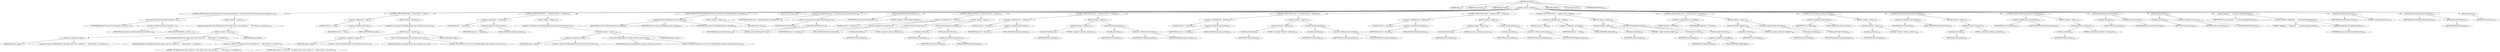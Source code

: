 digraph "doOneJar" {  
"325" [label = <(METHOD,doOneJar)<SUB>250</SUB>> ]
"31" [label = <(PARAM,this)<SUB>250</SUB>> ]
"326" [label = <(PARAM,File jarSource)<SUB>250</SUB>> ]
"327" [label = <(PARAM,File jarTarget)<SUB>250</SUB>> ]
"328" [label = <(BLOCK,&lt;empty&gt;,&lt;empty&gt;)<SUB>251</SUB>> ]
"329" [label = <(CONTROL_STRUCTURE,if (JavaEnvUtils.isJavaVersion(JavaEnvUtils.JAVA_1_1)),if (JavaEnvUtils.isJavaVersion(JavaEnvUtils.JAVA_1_1)))<SUB>252</SUB>> ]
"330" [label = <(isJavaVersion,isJavaVersion(JavaEnvUtils.JAVA_1_1))<SUB>252</SUB>> ]
"331" [label = <(IDENTIFIER,JavaEnvUtils,isJavaVersion(JavaEnvUtils.JAVA_1_1))<SUB>252</SUB>> ]
"332" [label = <(&lt;operator&gt;.fieldAccess,JavaEnvUtils.JAVA_1_1)<SUB>252</SUB>> ]
"333" [label = <(IDENTIFIER,JavaEnvUtils,isJavaVersion(JavaEnvUtils.JAVA_1_1))<SUB>252</SUB>> ]
"334" [label = <(FIELD_IDENTIFIER,JAVA_1_1,JAVA_1_1)<SUB>252</SUB>> ]
"335" [label = <(BLOCK,&lt;empty&gt;,&lt;empty&gt;)<SUB>252</SUB>> ]
"336" [label = <(&lt;operator&gt;.throw,throw new BuildException(&quot;The signjar task is only available on &quot; + &quot;JDK versions 1.2 or greater&quot;);)<SUB>253</SUB>> ]
"337" [label = <(BLOCK,&lt;empty&gt;,&lt;empty&gt;)<SUB>253</SUB>> ]
"338" [label = <(&lt;operator&gt;.assignment,&lt;empty&gt;)> ]
"339" [label = <(IDENTIFIER,$obj3,&lt;empty&gt;)> ]
"340" [label = <(&lt;operator&gt;.alloc,new BuildException(&quot;The signjar task is only available on &quot; + &quot;JDK versions 1.2 or greater&quot;))<SUB>253</SUB>> ]
"341" [label = <(&lt;init&gt;,new BuildException(&quot;The signjar task is only available on &quot; + &quot;JDK versions 1.2 or greater&quot;))<SUB>253</SUB>> ]
"342" [label = <(IDENTIFIER,$obj3,new BuildException(&quot;The signjar task is only available on &quot; + &quot;JDK versions 1.2 or greater&quot;))> ]
"343" [label = <(&lt;operator&gt;.addition,&quot;The signjar task is only available on &quot; + &quot;JDK versions 1.2 or greater&quot;)<SUB>253</SUB>> ]
"344" [label = <(LITERAL,&quot;The signjar task is only available on &quot;,&quot;The signjar task is only available on &quot; + &quot;JDK versions 1.2 or greater&quot;)<SUB>253</SUB>> ]
"345" [label = <(LITERAL,&quot;JDK versions 1.2 or greater&quot;,&quot;The signjar task is only available on &quot; + &quot;JDK versions 1.2 or greater&quot;)<SUB>254</SUB>> ]
"346" [label = <(IDENTIFIER,$obj3,&lt;empty&gt;)> ]
"347" [label = <(CONTROL_STRUCTURE,if (null == alias),if (null == alias))<SUB>257</SUB>> ]
"348" [label = <(&lt;operator&gt;.equals,null == alias)<SUB>257</SUB>> ]
"349" [label = <(LITERAL,null,null == alias)<SUB>257</SUB>> ]
"350" [label = <(&lt;operator&gt;.fieldAccess,this.alias)<SUB>257</SUB>> ]
"351" [label = <(IDENTIFIER,this,null == alias)<SUB>257</SUB>> ]
"352" [label = <(FIELD_IDENTIFIER,alias,alias)<SUB>257</SUB>> ]
"353" [label = <(BLOCK,&lt;empty&gt;,&lt;empty&gt;)<SUB>257</SUB>> ]
"354" [label = <(&lt;operator&gt;.throw,throw new BuildException(&quot;alias attribute must be set&quot;);)<SUB>258</SUB>> ]
"355" [label = <(BLOCK,&lt;empty&gt;,&lt;empty&gt;)<SUB>258</SUB>> ]
"356" [label = <(&lt;operator&gt;.assignment,&lt;empty&gt;)> ]
"357" [label = <(IDENTIFIER,$obj4,&lt;empty&gt;)> ]
"358" [label = <(&lt;operator&gt;.alloc,new BuildException(&quot;alias attribute must be set&quot;))<SUB>258</SUB>> ]
"359" [label = <(&lt;init&gt;,new BuildException(&quot;alias attribute must be set&quot;))<SUB>258</SUB>> ]
"360" [label = <(IDENTIFIER,$obj4,new BuildException(&quot;alias attribute must be set&quot;))> ]
"361" [label = <(LITERAL,&quot;alias attribute must be set&quot;,new BuildException(&quot;alias attribute must be set&quot;))<SUB>258</SUB>> ]
"362" [label = <(IDENTIFIER,$obj4,&lt;empty&gt;)> ]
"363" [label = <(CONTROL_STRUCTURE,if (null == storepass),if (null == storepass))<SUB>261</SUB>> ]
"364" [label = <(&lt;operator&gt;.equals,null == storepass)<SUB>261</SUB>> ]
"365" [label = <(LITERAL,null,null == storepass)<SUB>261</SUB>> ]
"366" [label = <(&lt;operator&gt;.fieldAccess,this.storepass)<SUB>261</SUB>> ]
"367" [label = <(IDENTIFIER,this,null == storepass)<SUB>261</SUB>> ]
"368" [label = <(FIELD_IDENTIFIER,storepass,storepass)<SUB>261</SUB>> ]
"369" [label = <(BLOCK,&lt;empty&gt;,&lt;empty&gt;)<SUB>261</SUB>> ]
"370" [label = <(&lt;operator&gt;.throw,throw new BuildException(&quot;storepass attribute must be set&quot;);)<SUB>262</SUB>> ]
"371" [label = <(BLOCK,&lt;empty&gt;,&lt;empty&gt;)<SUB>262</SUB>> ]
"372" [label = <(&lt;operator&gt;.assignment,&lt;empty&gt;)> ]
"373" [label = <(IDENTIFIER,$obj5,&lt;empty&gt;)> ]
"374" [label = <(&lt;operator&gt;.alloc,new BuildException(&quot;storepass attribute must be set&quot;))<SUB>262</SUB>> ]
"375" [label = <(&lt;init&gt;,new BuildException(&quot;storepass attribute must be set&quot;))<SUB>262</SUB>> ]
"376" [label = <(IDENTIFIER,$obj5,new BuildException(&quot;storepass attribute must be set&quot;))> ]
"377" [label = <(LITERAL,&quot;storepass attribute must be set&quot;,new BuildException(&quot;storepass attribute must be set&quot;))<SUB>262</SUB>> ]
"378" [label = <(IDENTIFIER,$obj5,&lt;empty&gt;)> ]
"379" [label = <(CONTROL_STRUCTURE,if (isUpToDate(jarSource, jarTarget)),if (isUpToDate(jarSource, jarTarget)))<SUB>265</SUB>> ]
"380" [label = <(isUpToDate,this.isUpToDate(jarSource, jarTarget))<SUB>265</SUB>> ]
"30" [label = <(IDENTIFIER,this,this.isUpToDate(jarSource, jarTarget))<SUB>265</SUB>> ]
"381" [label = <(IDENTIFIER,jarSource,this.isUpToDate(jarSource, jarTarget))<SUB>265</SUB>> ]
"382" [label = <(IDENTIFIER,jarTarget,this.isUpToDate(jarSource, jarTarget))<SUB>265</SUB>> ]
"383" [label = <(BLOCK,&lt;empty&gt;,&lt;empty&gt;)<SUB>265</SUB>> ]
"384" [label = <(RETURN,return;,return;)<SUB>266</SUB>> ]
"385" [label = <(LOCAL,ExecTask cmd: ANY)> ]
"386" [label = <(&lt;operator&gt;.assignment,ANY cmd = (ExecTask) project.createTask(&quot;exec&quot;))<SUB>269</SUB>> ]
"387" [label = <(IDENTIFIER,cmd,ANY cmd = (ExecTask) project.createTask(&quot;exec&quot;))<SUB>269</SUB>> ]
"388" [label = <(&lt;operator&gt;.cast,(ExecTask) project.createTask(&quot;exec&quot;))<SUB>269</SUB>> ]
"389" [label = <(TYPE_REF,ExecTask,ExecTask)<SUB>269</SUB>> ]
"390" [label = <(createTask,createTask(&quot;exec&quot;))<SUB>269</SUB>> ]
"391" [label = <(IDENTIFIER,project,createTask(&quot;exec&quot;))<SUB>269</SUB>> ]
"392" [label = <(LITERAL,&quot;exec&quot;,createTask(&quot;exec&quot;))<SUB>269</SUB>> ]
"393" [label = <(setExecutable,setExecutable(&quot;jarsigner&quot;))<SUB>270</SUB>> ]
"394" [label = <(IDENTIFIER,cmd,setExecutable(&quot;jarsigner&quot;))<SUB>270</SUB>> ]
"395" [label = <(LITERAL,&quot;jarsigner&quot;,setExecutable(&quot;jarsigner&quot;))<SUB>270</SUB>> ]
"396" [label = <(CONTROL_STRUCTURE,if (null != keystore),if (null != keystore))<SUB>272</SUB>> ]
"397" [label = <(&lt;operator&gt;.notEquals,null != keystore)<SUB>272</SUB>> ]
"398" [label = <(LITERAL,null,null != keystore)<SUB>272</SUB>> ]
"399" [label = <(&lt;operator&gt;.fieldAccess,this.keystore)<SUB>272</SUB>> ]
"400" [label = <(IDENTIFIER,this,null != keystore)<SUB>272</SUB>> ]
"401" [label = <(FIELD_IDENTIFIER,keystore,keystore)<SUB>272</SUB>> ]
"402" [label = <(BLOCK,&lt;empty&gt;,&lt;empty&gt;)<SUB>272</SUB>> ]
"403" [label = <(setValue,setValue(&quot;-keystore&quot;))<SUB>273</SUB>> ]
"404" [label = <(createArg,createArg())<SUB>273</SUB>> ]
"405" [label = <(IDENTIFIER,cmd,createArg())<SUB>273</SUB>> ]
"406" [label = <(LITERAL,&quot;-keystore&quot;,setValue(&quot;-keystore&quot;))<SUB>273</SUB>> ]
"407" [label = <(setValue,setValue(keystore.toString()))<SUB>274</SUB>> ]
"408" [label = <(createArg,createArg())<SUB>274</SUB>> ]
"409" [label = <(IDENTIFIER,cmd,createArg())<SUB>274</SUB>> ]
"410" [label = <(toString,keystore.toString())<SUB>274</SUB>> ]
"411" [label = <(&lt;operator&gt;.fieldAccess,this.keystore)<SUB>274</SUB>> ]
"412" [label = <(IDENTIFIER,this,keystore.toString())<SUB>274</SUB>> ]
"413" [label = <(FIELD_IDENTIFIER,keystore,keystore)<SUB>274</SUB>> ]
"414" [label = <(CONTROL_STRUCTURE,if (null != storepass),if (null != storepass))<SUB>277</SUB>> ]
"415" [label = <(&lt;operator&gt;.notEquals,null != storepass)<SUB>277</SUB>> ]
"416" [label = <(LITERAL,null,null != storepass)<SUB>277</SUB>> ]
"417" [label = <(&lt;operator&gt;.fieldAccess,this.storepass)<SUB>277</SUB>> ]
"418" [label = <(IDENTIFIER,this,null != storepass)<SUB>277</SUB>> ]
"419" [label = <(FIELD_IDENTIFIER,storepass,storepass)<SUB>277</SUB>> ]
"420" [label = <(BLOCK,&lt;empty&gt;,&lt;empty&gt;)<SUB>277</SUB>> ]
"421" [label = <(setValue,setValue(&quot;-storepass&quot;))<SUB>278</SUB>> ]
"422" [label = <(createArg,createArg())<SUB>278</SUB>> ]
"423" [label = <(IDENTIFIER,cmd,createArg())<SUB>278</SUB>> ]
"424" [label = <(LITERAL,&quot;-storepass&quot;,setValue(&quot;-storepass&quot;))<SUB>278</SUB>> ]
"425" [label = <(setValue,setValue(storepass))<SUB>279</SUB>> ]
"426" [label = <(createArg,createArg())<SUB>279</SUB>> ]
"427" [label = <(IDENTIFIER,cmd,createArg())<SUB>279</SUB>> ]
"428" [label = <(&lt;operator&gt;.fieldAccess,this.storepass)<SUB>279</SUB>> ]
"429" [label = <(IDENTIFIER,this,setValue(storepass))<SUB>279</SUB>> ]
"430" [label = <(FIELD_IDENTIFIER,storepass,storepass)<SUB>279</SUB>> ]
"431" [label = <(CONTROL_STRUCTURE,if (null != storetype),if (null != storetype))<SUB>282</SUB>> ]
"432" [label = <(&lt;operator&gt;.notEquals,null != storetype)<SUB>282</SUB>> ]
"433" [label = <(LITERAL,null,null != storetype)<SUB>282</SUB>> ]
"434" [label = <(&lt;operator&gt;.fieldAccess,this.storetype)<SUB>282</SUB>> ]
"435" [label = <(IDENTIFIER,this,null != storetype)<SUB>282</SUB>> ]
"436" [label = <(FIELD_IDENTIFIER,storetype,storetype)<SUB>282</SUB>> ]
"437" [label = <(BLOCK,&lt;empty&gt;,&lt;empty&gt;)<SUB>282</SUB>> ]
"438" [label = <(setValue,setValue(&quot;-storetype&quot;))<SUB>283</SUB>> ]
"439" [label = <(createArg,createArg())<SUB>283</SUB>> ]
"440" [label = <(IDENTIFIER,cmd,createArg())<SUB>283</SUB>> ]
"441" [label = <(LITERAL,&quot;-storetype&quot;,setValue(&quot;-storetype&quot;))<SUB>283</SUB>> ]
"442" [label = <(setValue,setValue(storetype))<SUB>284</SUB>> ]
"443" [label = <(createArg,createArg())<SUB>284</SUB>> ]
"444" [label = <(IDENTIFIER,cmd,createArg())<SUB>284</SUB>> ]
"445" [label = <(&lt;operator&gt;.fieldAccess,this.storetype)<SUB>284</SUB>> ]
"446" [label = <(IDENTIFIER,this,setValue(storetype))<SUB>284</SUB>> ]
"447" [label = <(FIELD_IDENTIFIER,storetype,storetype)<SUB>284</SUB>> ]
"448" [label = <(CONTROL_STRUCTURE,if (null != keypass),if (null != keypass))<SUB>287</SUB>> ]
"449" [label = <(&lt;operator&gt;.notEquals,null != keypass)<SUB>287</SUB>> ]
"450" [label = <(LITERAL,null,null != keypass)<SUB>287</SUB>> ]
"451" [label = <(&lt;operator&gt;.fieldAccess,this.keypass)<SUB>287</SUB>> ]
"452" [label = <(IDENTIFIER,this,null != keypass)<SUB>287</SUB>> ]
"453" [label = <(FIELD_IDENTIFIER,keypass,keypass)<SUB>287</SUB>> ]
"454" [label = <(BLOCK,&lt;empty&gt;,&lt;empty&gt;)<SUB>287</SUB>> ]
"455" [label = <(setValue,setValue(&quot;-keypass&quot;))<SUB>288</SUB>> ]
"456" [label = <(createArg,createArg())<SUB>288</SUB>> ]
"457" [label = <(IDENTIFIER,cmd,createArg())<SUB>288</SUB>> ]
"458" [label = <(LITERAL,&quot;-keypass&quot;,setValue(&quot;-keypass&quot;))<SUB>288</SUB>> ]
"459" [label = <(setValue,setValue(keypass))<SUB>289</SUB>> ]
"460" [label = <(createArg,createArg())<SUB>289</SUB>> ]
"461" [label = <(IDENTIFIER,cmd,createArg())<SUB>289</SUB>> ]
"462" [label = <(&lt;operator&gt;.fieldAccess,this.keypass)<SUB>289</SUB>> ]
"463" [label = <(IDENTIFIER,this,setValue(keypass))<SUB>289</SUB>> ]
"464" [label = <(FIELD_IDENTIFIER,keypass,keypass)<SUB>289</SUB>> ]
"465" [label = <(CONTROL_STRUCTURE,if (null != sigfile),if (null != sigfile))<SUB>292</SUB>> ]
"466" [label = <(&lt;operator&gt;.notEquals,null != sigfile)<SUB>292</SUB>> ]
"467" [label = <(LITERAL,null,null != sigfile)<SUB>292</SUB>> ]
"468" [label = <(&lt;operator&gt;.fieldAccess,this.sigfile)<SUB>292</SUB>> ]
"469" [label = <(IDENTIFIER,this,null != sigfile)<SUB>292</SUB>> ]
"470" [label = <(FIELD_IDENTIFIER,sigfile,sigfile)<SUB>292</SUB>> ]
"471" [label = <(BLOCK,&lt;empty&gt;,&lt;empty&gt;)<SUB>292</SUB>> ]
"472" [label = <(setValue,setValue(&quot;-sigfile&quot;))<SUB>293</SUB>> ]
"473" [label = <(createArg,createArg())<SUB>293</SUB>> ]
"474" [label = <(IDENTIFIER,cmd,createArg())<SUB>293</SUB>> ]
"475" [label = <(LITERAL,&quot;-sigfile&quot;,setValue(&quot;-sigfile&quot;))<SUB>293</SUB>> ]
"476" [label = <(setValue,setValue(sigfile.toString()))<SUB>294</SUB>> ]
"477" [label = <(createArg,createArg())<SUB>294</SUB>> ]
"478" [label = <(IDENTIFIER,cmd,createArg())<SUB>294</SUB>> ]
"479" [label = <(toString,sigfile.toString())<SUB>294</SUB>> ]
"480" [label = <(&lt;operator&gt;.fieldAccess,this.sigfile)<SUB>294</SUB>> ]
"481" [label = <(IDENTIFIER,this,sigfile.toString())<SUB>294</SUB>> ]
"482" [label = <(FIELD_IDENTIFIER,sigfile,sigfile)<SUB>294</SUB>> ]
"483" [label = <(CONTROL_STRUCTURE,if (null != jarTarget),if (null != jarTarget))<SUB>297</SUB>> ]
"484" [label = <(&lt;operator&gt;.notEquals,null != jarTarget)<SUB>297</SUB>> ]
"485" [label = <(LITERAL,null,null != jarTarget)<SUB>297</SUB>> ]
"486" [label = <(IDENTIFIER,jarTarget,null != jarTarget)<SUB>297</SUB>> ]
"487" [label = <(BLOCK,&lt;empty&gt;,&lt;empty&gt;)<SUB>297</SUB>> ]
"488" [label = <(setValue,setValue(&quot;-signedjar&quot;))<SUB>298</SUB>> ]
"489" [label = <(createArg,createArg())<SUB>298</SUB>> ]
"490" [label = <(IDENTIFIER,cmd,createArg())<SUB>298</SUB>> ]
"491" [label = <(LITERAL,&quot;-signedjar&quot;,setValue(&quot;-signedjar&quot;))<SUB>298</SUB>> ]
"492" [label = <(setValue,setValue(jarTarget.toString()))<SUB>299</SUB>> ]
"493" [label = <(createArg,createArg())<SUB>299</SUB>> ]
"494" [label = <(IDENTIFIER,cmd,createArg())<SUB>299</SUB>> ]
"495" [label = <(toString,jarTarget.toString())<SUB>299</SUB>> ]
"496" [label = <(IDENTIFIER,jarTarget,jarTarget.toString())<SUB>299</SUB>> ]
"497" [label = <(CONTROL_STRUCTURE,if (verbose),if (verbose))<SUB>302</SUB>> ]
"498" [label = <(&lt;operator&gt;.fieldAccess,this.verbose)<SUB>302</SUB>> ]
"499" [label = <(IDENTIFIER,this,if (verbose))<SUB>302</SUB>> ]
"500" [label = <(FIELD_IDENTIFIER,verbose,verbose)<SUB>302</SUB>> ]
"501" [label = <(BLOCK,&lt;empty&gt;,&lt;empty&gt;)<SUB>302</SUB>> ]
"502" [label = <(setValue,setValue(&quot;-verbose&quot;))<SUB>303</SUB>> ]
"503" [label = <(createArg,createArg())<SUB>303</SUB>> ]
"504" [label = <(IDENTIFIER,cmd,createArg())<SUB>303</SUB>> ]
"505" [label = <(LITERAL,&quot;-verbose&quot;,setValue(&quot;-verbose&quot;))<SUB>303</SUB>> ]
"506" [label = <(CONTROL_STRUCTURE,if (internalsf),if (internalsf))<SUB>306</SUB>> ]
"507" [label = <(&lt;operator&gt;.fieldAccess,this.internalsf)<SUB>306</SUB>> ]
"508" [label = <(IDENTIFIER,this,if (internalsf))<SUB>306</SUB>> ]
"509" [label = <(FIELD_IDENTIFIER,internalsf,internalsf)<SUB>306</SUB>> ]
"510" [label = <(BLOCK,&lt;empty&gt;,&lt;empty&gt;)<SUB>306</SUB>> ]
"511" [label = <(setValue,setValue(&quot;-internalsf&quot;))<SUB>307</SUB>> ]
"512" [label = <(createArg,createArg())<SUB>307</SUB>> ]
"513" [label = <(IDENTIFIER,cmd,createArg())<SUB>307</SUB>> ]
"514" [label = <(LITERAL,&quot;-internalsf&quot;,setValue(&quot;-internalsf&quot;))<SUB>307</SUB>> ]
"515" [label = <(CONTROL_STRUCTURE,if (sectionsonly),if (sectionsonly))<SUB>310</SUB>> ]
"516" [label = <(&lt;operator&gt;.fieldAccess,this.sectionsonly)<SUB>310</SUB>> ]
"517" [label = <(IDENTIFIER,this,if (sectionsonly))<SUB>310</SUB>> ]
"518" [label = <(FIELD_IDENTIFIER,sectionsonly,sectionsonly)<SUB>310</SUB>> ]
"519" [label = <(BLOCK,&lt;empty&gt;,&lt;empty&gt;)<SUB>310</SUB>> ]
"520" [label = <(setValue,setValue(&quot;-sectionsonly&quot;))<SUB>311</SUB>> ]
"521" [label = <(createArg,createArg())<SUB>311</SUB>> ]
"522" [label = <(IDENTIFIER,cmd,createArg())<SUB>311</SUB>> ]
"523" [label = <(LITERAL,&quot;-sectionsonly&quot;,setValue(&quot;-sectionsonly&quot;))<SUB>311</SUB>> ]
"524" [label = <(setValue,setValue(jarSource.toString()))<SUB>314</SUB>> ]
"525" [label = <(createArg,createArg())<SUB>314</SUB>> ]
"526" [label = <(IDENTIFIER,cmd,createArg())<SUB>314</SUB>> ]
"527" [label = <(toString,jarSource.toString())<SUB>314</SUB>> ]
"528" [label = <(IDENTIFIER,jarSource,jarSource.toString())<SUB>314</SUB>> ]
"529" [label = <(setValue,setValue(alias))<SUB>316</SUB>> ]
"530" [label = <(createArg,createArg())<SUB>316</SUB>> ]
"531" [label = <(IDENTIFIER,cmd,createArg())<SUB>316</SUB>> ]
"532" [label = <(&lt;operator&gt;.fieldAccess,this.alias)<SUB>316</SUB>> ]
"533" [label = <(IDENTIFIER,this,setValue(alias))<SUB>316</SUB>> ]
"534" [label = <(FIELD_IDENTIFIER,alias,alias)<SUB>316</SUB>> ]
"535" [label = <(log,log(&quot;Signing Jar : &quot; + jarSource.getAbsolutePath()))<SUB>318</SUB>> ]
"32" [label = <(IDENTIFIER,this,log(&quot;Signing Jar : &quot; + jarSource.getAbsolutePath()))<SUB>318</SUB>> ]
"536" [label = <(&lt;operator&gt;.addition,&quot;Signing Jar : &quot; + jarSource.getAbsolutePath())<SUB>318</SUB>> ]
"537" [label = <(LITERAL,&quot;Signing Jar : &quot;,&quot;Signing Jar : &quot; + jarSource.getAbsolutePath())<SUB>318</SUB>> ]
"538" [label = <(getAbsolutePath,jarSource.getAbsolutePath())<SUB>318</SUB>> ]
"539" [label = <(IDENTIFIER,jarSource,jarSource.getAbsolutePath())<SUB>318</SUB>> ]
"540" [label = <(setFailonerror,setFailonerror(true))<SUB>319</SUB>> ]
"541" [label = <(IDENTIFIER,cmd,setFailonerror(true))<SUB>319</SUB>> ]
"542" [label = <(LITERAL,true,setFailonerror(true))<SUB>319</SUB>> ]
"543" [label = <(setTaskName,setTaskName(getTaskName()))<SUB>320</SUB>> ]
"544" [label = <(IDENTIFIER,cmd,setTaskName(getTaskName()))<SUB>320</SUB>> ]
"545" [label = <(getTaskName,getTaskName())<SUB>320</SUB>> ]
"33" [label = <(IDENTIFIER,this,getTaskName())<SUB>320</SUB>> ]
"546" [label = <(execute,execute())<SUB>321</SUB>> ]
"547" [label = <(IDENTIFIER,cmd,execute())<SUB>321</SUB>> ]
"548" [label = <(MODIFIER,PRIVATE)> ]
"549" [label = <(MODIFIER,VIRTUAL)> ]
"550" [label = <(METHOD_RETURN,void)<SUB>250</SUB>> ]
  "325" -> "31" 
  "325" -> "326" 
  "325" -> "327" 
  "325" -> "328" 
  "325" -> "548" 
  "325" -> "549" 
  "325" -> "550" 
  "328" -> "329" 
  "328" -> "347" 
  "328" -> "363" 
  "328" -> "379" 
  "328" -> "385" 
  "328" -> "386" 
  "328" -> "393" 
  "328" -> "396" 
  "328" -> "414" 
  "328" -> "431" 
  "328" -> "448" 
  "328" -> "465" 
  "328" -> "483" 
  "328" -> "497" 
  "328" -> "506" 
  "328" -> "515" 
  "328" -> "524" 
  "328" -> "529" 
  "328" -> "535" 
  "328" -> "540" 
  "328" -> "543" 
  "328" -> "546" 
  "329" -> "330" 
  "329" -> "335" 
  "330" -> "331" 
  "330" -> "332" 
  "332" -> "333" 
  "332" -> "334" 
  "335" -> "336" 
  "336" -> "337" 
  "337" -> "338" 
  "337" -> "341" 
  "337" -> "346" 
  "338" -> "339" 
  "338" -> "340" 
  "341" -> "342" 
  "341" -> "343" 
  "343" -> "344" 
  "343" -> "345" 
  "347" -> "348" 
  "347" -> "353" 
  "348" -> "349" 
  "348" -> "350" 
  "350" -> "351" 
  "350" -> "352" 
  "353" -> "354" 
  "354" -> "355" 
  "355" -> "356" 
  "355" -> "359" 
  "355" -> "362" 
  "356" -> "357" 
  "356" -> "358" 
  "359" -> "360" 
  "359" -> "361" 
  "363" -> "364" 
  "363" -> "369" 
  "364" -> "365" 
  "364" -> "366" 
  "366" -> "367" 
  "366" -> "368" 
  "369" -> "370" 
  "370" -> "371" 
  "371" -> "372" 
  "371" -> "375" 
  "371" -> "378" 
  "372" -> "373" 
  "372" -> "374" 
  "375" -> "376" 
  "375" -> "377" 
  "379" -> "380" 
  "379" -> "383" 
  "380" -> "30" 
  "380" -> "381" 
  "380" -> "382" 
  "383" -> "384" 
  "386" -> "387" 
  "386" -> "388" 
  "388" -> "389" 
  "388" -> "390" 
  "390" -> "391" 
  "390" -> "392" 
  "393" -> "394" 
  "393" -> "395" 
  "396" -> "397" 
  "396" -> "402" 
  "397" -> "398" 
  "397" -> "399" 
  "399" -> "400" 
  "399" -> "401" 
  "402" -> "403" 
  "402" -> "407" 
  "403" -> "404" 
  "403" -> "406" 
  "404" -> "405" 
  "407" -> "408" 
  "407" -> "410" 
  "408" -> "409" 
  "410" -> "411" 
  "411" -> "412" 
  "411" -> "413" 
  "414" -> "415" 
  "414" -> "420" 
  "415" -> "416" 
  "415" -> "417" 
  "417" -> "418" 
  "417" -> "419" 
  "420" -> "421" 
  "420" -> "425" 
  "421" -> "422" 
  "421" -> "424" 
  "422" -> "423" 
  "425" -> "426" 
  "425" -> "428" 
  "426" -> "427" 
  "428" -> "429" 
  "428" -> "430" 
  "431" -> "432" 
  "431" -> "437" 
  "432" -> "433" 
  "432" -> "434" 
  "434" -> "435" 
  "434" -> "436" 
  "437" -> "438" 
  "437" -> "442" 
  "438" -> "439" 
  "438" -> "441" 
  "439" -> "440" 
  "442" -> "443" 
  "442" -> "445" 
  "443" -> "444" 
  "445" -> "446" 
  "445" -> "447" 
  "448" -> "449" 
  "448" -> "454" 
  "449" -> "450" 
  "449" -> "451" 
  "451" -> "452" 
  "451" -> "453" 
  "454" -> "455" 
  "454" -> "459" 
  "455" -> "456" 
  "455" -> "458" 
  "456" -> "457" 
  "459" -> "460" 
  "459" -> "462" 
  "460" -> "461" 
  "462" -> "463" 
  "462" -> "464" 
  "465" -> "466" 
  "465" -> "471" 
  "466" -> "467" 
  "466" -> "468" 
  "468" -> "469" 
  "468" -> "470" 
  "471" -> "472" 
  "471" -> "476" 
  "472" -> "473" 
  "472" -> "475" 
  "473" -> "474" 
  "476" -> "477" 
  "476" -> "479" 
  "477" -> "478" 
  "479" -> "480" 
  "480" -> "481" 
  "480" -> "482" 
  "483" -> "484" 
  "483" -> "487" 
  "484" -> "485" 
  "484" -> "486" 
  "487" -> "488" 
  "487" -> "492" 
  "488" -> "489" 
  "488" -> "491" 
  "489" -> "490" 
  "492" -> "493" 
  "492" -> "495" 
  "493" -> "494" 
  "495" -> "496" 
  "497" -> "498" 
  "497" -> "501" 
  "498" -> "499" 
  "498" -> "500" 
  "501" -> "502" 
  "502" -> "503" 
  "502" -> "505" 
  "503" -> "504" 
  "506" -> "507" 
  "506" -> "510" 
  "507" -> "508" 
  "507" -> "509" 
  "510" -> "511" 
  "511" -> "512" 
  "511" -> "514" 
  "512" -> "513" 
  "515" -> "516" 
  "515" -> "519" 
  "516" -> "517" 
  "516" -> "518" 
  "519" -> "520" 
  "520" -> "521" 
  "520" -> "523" 
  "521" -> "522" 
  "524" -> "525" 
  "524" -> "527" 
  "525" -> "526" 
  "527" -> "528" 
  "529" -> "530" 
  "529" -> "532" 
  "530" -> "531" 
  "532" -> "533" 
  "532" -> "534" 
  "535" -> "32" 
  "535" -> "536" 
  "536" -> "537" 
  "536" -> "538" 
  "538" -> "539" 
  "540" -> "541" 
  "540" -> "542" 
  "543" -> "544" 
  "543" -> "545" 
  "545" -> "33" 
  "546" -> "547" 
}
